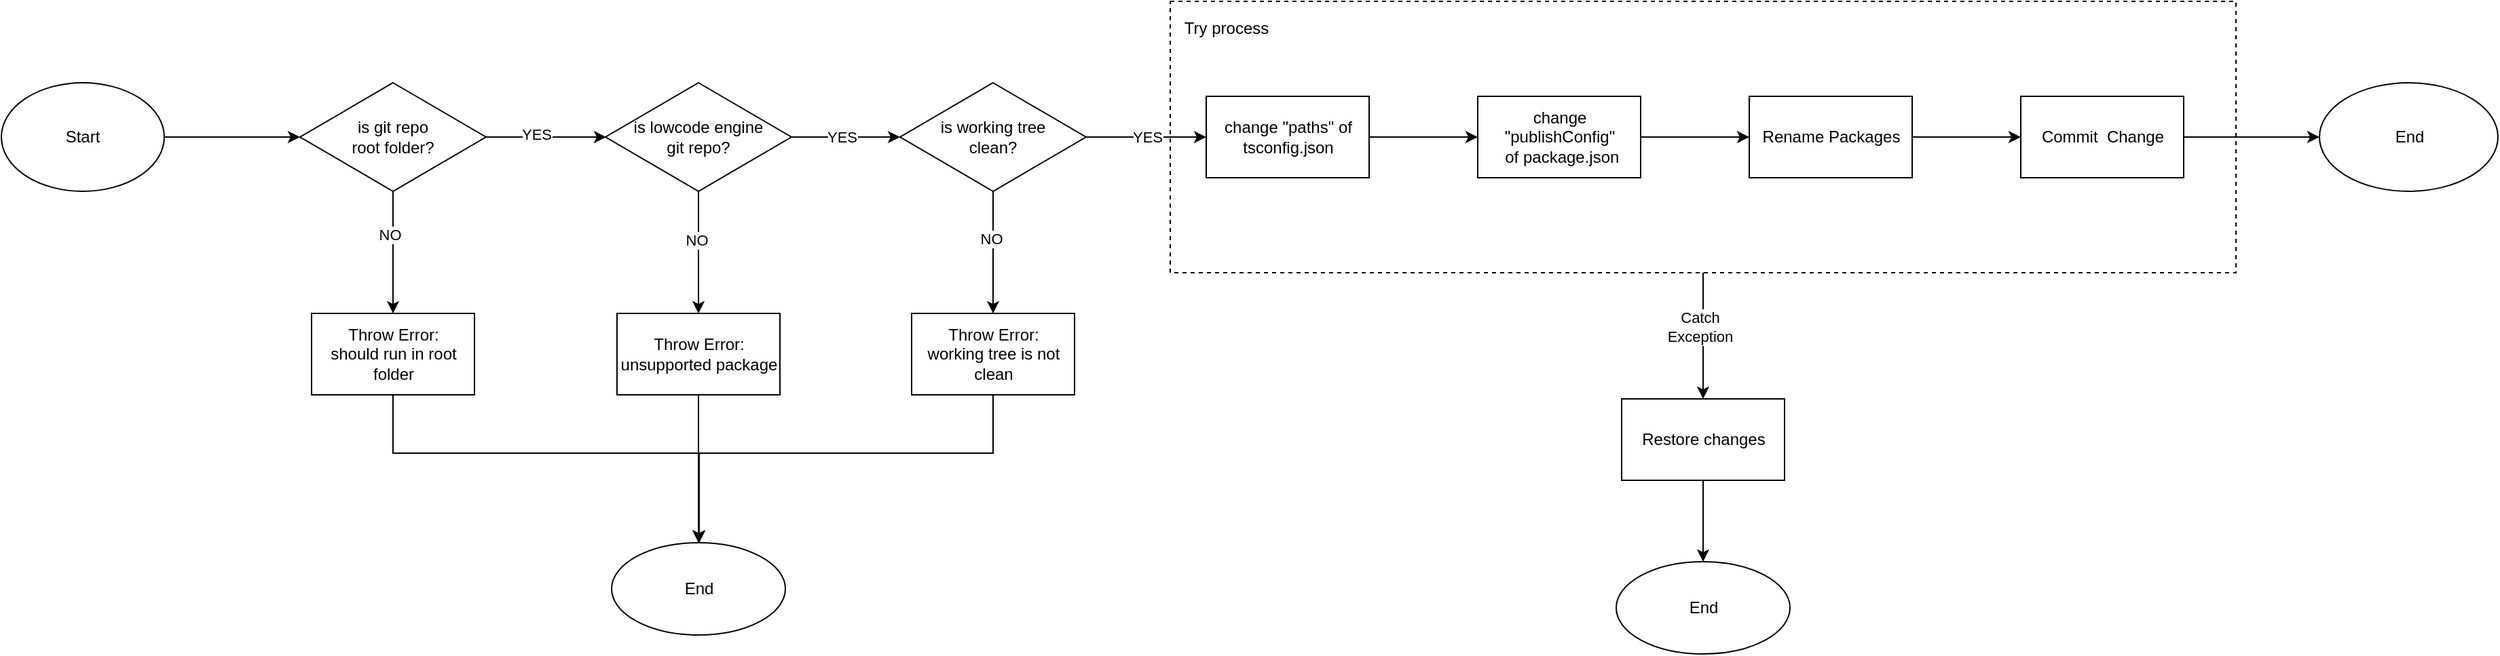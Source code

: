 <mxfile version="22.1.0" type="github">
  <diagram id="C5RBs43oDa-KdzZeNtuy" name="Page-1">
    <mxGraphModel dx="2460" dy="1142" grid="0" gridSize="10" guides="1" tooltips="1" connect="1" arrows="1" fold="1" page="0" pageScale="1" pageWidth="827" pageHeight="1169" math="0" shadow="0">
      <root>
        <mxCell id="WIyWlLk6GJQsqaUBKTNV-0" />
        <mxCell id="WIyWlLk6GJQsqaUBKTNV-1" parent="WIyWlLk6GJQsqaUBKTNV-0" />
        <mxCell id="woDvHZoypQkjEkuBzT4G-44" value="" style="edgeStyle=orthogonalEdgeStyle;rounded=0;orthogonalLoop=1;jettySize=auto;html=1;" edge="1" parent="WIyWlLk6GJQsqaUBKTNV-1" source="woDvHZoypQkjEkuBzT4G-41" target="woDvHZoypQkjEkuBzT4G-43">
          <mxGeometry relative="1" as="geometry" />
        </mxCell>
        <mxCell id="woDvHZoypQkjEkuBzT4G-45" value="Catch&lt;br&gt;Exception" style="edgeLabel;html=1;align=center;verticalAlign=middle;resizable=0;points=[];" vertex="1" connectable="0" parent="woDvHZoypQkjEkuBzT4G-44">
          <mxGeometry x="-0.14" y="-3" relative="1" as="geometry">
            <mxPoint as="offset" />
          </mxGeometry>
        </mxCell>
        <mxCell id="woDvHZoypQkjEkuBzT4G-41" value="" style="rounded=0;whiteSpace=wrap;html=1;dashed=1;" vertex="1" parent="WIyWlLk6GJQsqaUBKTNV-1">
          <mxGeometry x="712" y="195" width="785" height="200" as="geometry" />
        </mxCell>
        <mxCell id="woDvHZoypQkjEkuBzT4G-4" value="" style="edgeStyle=orthogonalEdgeStyle;rounded=0;orthogonalLoop=1;jettySize=auto;html=1;" edge="1" parent="WIyWlLk6GJQsqaUBKTNV-1" source="woDvHZoypQkjEkuBzT4G-0" target="woDvHZoypQkjEkuBzT4G-3">
          <mxGeometry relative="1" as="geometry" />
        </mxCell>
        <mxCell id="woDvHZoypQkjEkuBzT4G-0" value="Start" style="ellipse;whiteSpace=wrap;html=1;" vertex="1" parent="WIyWlLk6GJQsqaUBKTNV-1">
          <mxGeometry x="-149" y="255" width="120" height="80" as="geometry" />
        </mxCell>
        <mxCell id="woDvHZoypQkjEkuBzT4G-6" value="" style="edgeStyle=orthogonalEdgeStyle;rounded=0;orthogonalLoop=1;jettySize=auto;html=1;" edge="1" parent="WIyWlLk6GJQsqaUBKTNV-1" source="woDvHZoypQkjEkuBzT4G-3" target="woDvHZoypQkjEkuBzT4G-5">
          <mxGeometry relative="1" as="geometry" />
        </mxCell>
        <mxCell id="woDvHZoypQkjEkuBzT4G-8" value="NO" style="edgeLabel;html=1;align=center;verticalAlign=middle;resizable=0;points=[];" vertex="1" connectable="0" parent="woDvHZoypQkjEkuBzT4G-6">
          <mxGeometry x="-0.289" y="-3" relative="1" as="geometry">
            <mxPoint as="offset" />
          </mxGeometry>
        </mxCell>
        <mxCell id="woDvHZoypQkjEkuBzT4G-10" value="" style="edgeStyle=orthogonalEdgeStyle;rounded=0;orthogonalLoop=1;jettySize=auto;html=1;" edge="1" parent="WIyWlLk6GJQsqaUBKTNV-1" source="woDvHZoypQkjEkuBzT4G-3">
          <mxGeometry relative="1" as="geometry">
            <mxPoint x="296.5" y="295" as="targetPoint" />
          </mxGeometry>
        </mxCell>
        <mxCell id="woDvHZoypQkjEkuBzT4G-11" value="YES" style="edgeLabel;html=1;align=center;verticalAlign=middle;resizable=0;points=[];" vertex="1" connectable="0" parent="woDvHZoypQkjEkuBzT4G-10">
          <mxGeometry x="-0.254" y="-3" relative="1" as="geometry">
            <mxPoint x="4" y="-5" as="offset" />
          </mxGeometry>
        </mxCell>
        <mxCell id="woDvHZoypQkjEkuBzT4G-3" value="is git repo&lt;br&gt;root folder?" style="rhombus;whiteSpace=wrap;html=1;" vertex="1" parent="WIyWlLk6GJQsqaUBKTNV-1">
          <mxGeometry x="71" y="255" width="137" height="80" as="geometry" />
        </mxCell>
        <mxCell id="woDvHZoypQkjEkuBzT4G-30" style="edgeStyle=orthogonalEdgeStyle;rounded=0;orthogonalLoop=1;jettySize=auto;html=1;" edge="1" parent="WIyWlLk6GJQsqaUBKTNV-1" source="woDvHZoypQkjEkuBzT4G-5" target="woDvHZoypQkjEkuBzT4G-27">
          <mxGeometry relative="1" as="geometry">
            <Array as="points">
              <mxPoint x="140" y="528" />
              <mxPoint x="365" y="528" />
            </Array>
          </mxGeometry>
        </mxCell>
        <mxCell id="woDvHZoypQkjEkuBzT4G-5" value="Throw Error:&lt;br&gt;should run in root folder" style="whiteSpace=wrap;html=1;" vertex="1" parent="WIyWlLk6GJQsqaUBKTNV-1">
          <mxGeometry x="79.5" y="425" width="120" height="60" as="geometry" />
        </mxCell>
        <mxCell id="woDvHZoypQkjEkuBzT4G-16" value="" style="edgeStyle=orthogonalEdgeStyle;rounded=0;orthogonalLoop=1;jettySize=auto;html=1;" edge="1" parent="WIyWlLk6GJQsqaUBKTNV-1" source="woDvHZoypQkjEkuBzT4G-12" target="woDvHZoypQkjEkuBzT4G-15">
          <mxGeometry relative="1" as="geometry" />
        </mxCell>
        <mxCell id="woDvHZoypQkjEkuBzT4G-18" value="YES" style="edgeLabel;html=1;align=center;verticalAlign=middle;resizable=0;points=[];" vertex="1" connectable="0" parent="woDvHZoypQkjEkuBzT4G-16">
          <mxGeometry x="-0.05" y="-4" relative="1" as="geometry">
            <mxPoint x="-1" y="-4" as="offset" />
          </mxGeometry>
        </mxCell>
        <mxCell id="woDvHZoypQkjEkuBzT4G-22" value="" style="edgeStyle=orthogonalEdgeStyle;rounded=0;orthogonalLoop=1;jettySize=auto;html=1;" edge="1" parent="WIyWlLk6GJQsqaUBKTNV-1" source="woDvHZoypQkjEkuBzT4G-12" target="woDvHZoypQkjEkuBzT4G-21">
          <mxGeometry relative="1" as="geometry" />
        </mxCell>
        <mxCell id="woDvHZoypQkjEkuBzT4G-23" value="NO" style="edgeLabel;html=1;align=center;verticalAlign=middle;resizable=0;points=[];" vertex="1" connectable="0" parent="woDvHZoypQkjEkuBzT4G-22">
          <mxGeometry x="-0.2" y="-2" relative="1" as="geometry">
            <mxPoint as="offset" />
          </mxGeometry>
        </mxCell>
        <mxCell id="woDvHZoypQkjEkuBzT4G-12" value="is lowcode engine&lt;br&gt;git repo?" style="rhombus;whiteSpace=wrap;html=1;" vertex="1" parent="WIyWlLk6GJQsqaUBKTNV-1">
          <mxGeometry x="296" y="255" width="137" height="80" as="geometry" />
        </mxCell>
        <mxCell id="woDvHZoypQkjEkuBzT4G-20" value="YES" style="edgeStyle=orthogonalEdgeStyle;rounded=0;orthogonalLoop=1;jettySize=auto;html=1;" edge="1" parent="WIyWlLk6GJQsqaUBKTNV-1" source="woDvHZoypQkjEkuBzT4G-15" target="woDvHZoypQkjEkuBzT4G-19">
          <mxGeometry relative="1" as="geometry" />
        </mxCell>
        <mxCell id="woDvHZoypQkjEkuBzT4G-25" value="" style="edgeStyle=orthogonalEdgeStyle;rounded=0;orthogonalLoop=1;jettySize=auto;html=1;" edge="1" parent="WIyWlLk6GJQsqaUBKTNV-1" source="woDvHZoypQkjEkuBzT4G-15" target="woDvHZoypQkjEkuBzT4G-24">
          <mxGeometry relative="1" as="geometry" />
        </mxCell>
        <mxCell id="woDvHZoypQkjEkuBzT4G-26" value="NO" style="edgeLabel;html=1;align=center;verticalAlign=middle;resizable=0;points=[];" vertex="1" connectable="0" parent="woDvHZoypQkjEkuBzT4G-25">
          <mxGeometry x="-0.222" y="-2" relative="1" as="geometry">
            <mxPoint as="offset" />
          </mxGeometry>
        </mxCell>
        <mxCell id="woDvHZoypQkjEkuBzT4G-15" value="is working tree &lt;br&gt;clean?" style="rhombus;whiteSpace=wrap;html=1;" vertex="1" parent="WIyWlLk6GJQsqaUBKTNV-1">
          <mxGeometry x="513" y="255" width="137" height="80" as="geometry" />
        </mxCell>
        <mxCell id="woDvHZoypQkjEkuBzT4G-33" value="" style="edgeStyle=orthogonalEdgeStyle;rounded=0;orthogonalLoop=1;jettySize=auto;html=1;" edge="1" parent="WIyWlLk6GJQsqaUBKTNV-1" source="woDvHZoypQkjEkuBzT4G-19" target="woDvHZoypQkjEkuBzT4G-32">
          <mxGeometry relative="1" as="geometry" />
        </mxCell>
        <mxCell id="woDvHZoypQkjEkuBzT4G-19" value="change &quot;paths&quot; of tsconfig.json" style="whiteSpace=wrap;html=1;" vertex="1" parent="WIyWlLk6GJQsqaUBKTNV-1">
          <mxGeometry x="738.5" y="265" width="120" height="60" as="geometry" />
        </mxCell>
        <mxCell id="woDvHZoypQkjEkuBzT4G-28" value="" style="edgeStyle=orthogonalEdgeStyle;rounded=0;orthogonalLoop=1;jettySize=auto;html=1;" edge="1" parent="WIyWlLk6GJQsqaUBKTNV-1" source="woDvHZoypQkjEkuBzT4G-21" target="woDvHZoypQkjEkuBzT4G-27">
          <mxGeometry relative="1" as="geometry" />
        </mxCell>
        <mxCell id="woDvHZoypQkjEkuBzT4G-21" value="Throw Error:&lt;br&gt;unsupported package" style="whiteSpace=wrap;html=1;" vertex="1" parent="WIyWlLk6GJQsqaUBKTNV-1">
          <mxGeometry x="304.5" y="425" width="120" height="60" as="geometry" />
        </mxCell>
        <mxCell id="woDvHZoypQkjEkuBzT4G-31" style="edgeStyle=orthogonalEdgeStyle;rounded=0;orthogonalLoop=1;jettySize=auto;html=1;" edge="1" parent="WIyWlLk6GJQsqaUBKTNV-1" source="woDvHZoypQkjEkuBzT4G-24" target="woDvHZoypQkjEkuBzT4G-27">
          <mxGeometry relative="1" as="geometry">
            <Array as="points">
              <mxPoint x="582" y="528" />
              <mxPoint x="365" y="528" />
            </Array>
          </mxGeometry>
        </mxCell>
        <mxCell id="woDvHZoypQkjEkuBzT4G-24" value="Throw Error:&lt;br&gt;working tree is not clean" style="whiteSpace=wrap;html=1;" vertex="1" parent="WIyWlLk6GJQsqaUBKTNV-1">
          <mxGeometry x="521.5" y="425" width="120" height="60" as="geometry" />
        </mxCell>
        <mxCell id="woDvHZoypQkjEkuBzT4G-27" value="End" style="ellipse;whiteSpace=wrap;html=1;" vertex="1" parent="WIyWlLk6GJQsqaUBKTNV-1">
          <mxGeometry x="300.5" y="594" width="128" height="68" as="geometry" />
        </mxCell>
        <mxCell id="woDvHZoypQkjEkuBzT4G-35" value="" style="edgeStyle=orthogonalEdgeStyle;rounded=0;orthogonalLoop=1;jettySize=auto;html=1;" edge="1" parent="WIyWlLk6GJQsqaUBKTNV-1" source="woDvHZoypQkjEkuBzT4G-32" target="woDvHZoypQkjEkuBzT4G-34">
          <mxGeometry relative="1" as="geometry" />
        </mxCell>
        <mxCell id="woDvHZoypQkjEkuBzT4G-32" value="change &quot;publishConfig&quot;&lt;br&gt;&amp;nbsp;of package.json" style="whiteSpace=wrap;html=1;" vertex="1" parent="WIyWlLk6GJQsqaUBKTNV-1">
          <mxGeometry x="938.5" y="265" width="120" height="60" as="geometry" />
        </mxCell>
        <mxCell id="woDvHZoypQkjEkuBzT4G-38" value="" style="edgeStyle=orthogonalEdgeStyle;rounded=0;orthogonalLoop=1;jettySize=auto;html=1;" edge="1" parent="WIyWlLk6GJQsqaUBKTNV-1" source="woDvHZoypQkjEkuBzT4G-34" target="woDvHZoypQkjEkuBzT4G-37">
          <mxGeometry relative="1" as="geometry" />
        </mxCell>
        <mxCell id="woDvHZoypQkjEkuBzT4G-34" value="Rename Packages" style="whiteSpace=wrap;html=1;" vertex="1" parent="WIyWlLk6GJQsqaUBKTNV-1">
          <mxGeometry x="1138.5" y="265" width="120" height="60" as="geometry" />
        </mxCell>
        <mxCell id="woDvHZoypQkjEkuBzT4G-40" value="" style="edgeStyle=orthogonalEdgeStyle;rounded=0;orthogonalLoop=1;jettySize=auto;html=1;" edge="1" parent="WIyWlLk6GJQsqaUBKTNV-1" source="woDvHZoypQkjEkuBzT4G-37" target="woDvHZoypQkjEkuBzT4G-39">
          <mxGeometry relative="1" as="geometry" />
        </mxCell>
        <mxCell id="woDvHZoypQkjEkuBzT4G-37" value="Commit&amp;nbsp; Change" style="whiteSpace=wrap;html=1;" vertex="1" parent="WIyWlLk6GJQsqaUBKTNV-1">
          <mxGeometry x="1338.5" y="265" width="120" height="60" as="geometry" />
        </mxCell>
        <mxCell id="woDvHZoypQkjEkuBzT4G-39" value="End" style="ellipse;whiteSpace=wrap;html=1;" vertex="1" parent="WIyWlLk6GJQsqaUBKTNV-1">
          <mxGeometry x="1558.5" y="255" width="131.5" height="80" as="geometry" />
        </mxCell>
        <mxCell id="woDvHZoypQkjEkuBzT4G-42" value="Try process" style="text;html=1;align=center;verticalAlign=middle;resizable=0;points=[];autosize=1;strokeColor=none;fillColor=none;" vertex="1" parent="WIyWlLk6GJQsqaUBKTNV-1">
          <mxGeometry x="713" y="202" width="80" height="26" as="geometry" />
        </mxCell>
        <mxCell id="woDvHZoypQkjEkuBzT4G-47" style="edgeStyle=orthogonalEdgeStyle;rounded=0;orthogonalLoop=1;jettySize=auto;html=1;entryX=0.5;entryY=0;entryDx=0;entryDy=0;" edge="1" parent="WIyWlLk6GJQsqaUBKTNV-1" source="woDvHZoypQkjEkuBzT4G-43" target="woDvHZoypQkjEkuBzT4G-46">
          <mxGeometry relative="1" as="geometry" />
        </mxCell>
        <mxCell id="woDvHZoypQkjEkuBzT4G-43" value="Restore changes" style="whiteSpace=wrap;html=1;rounded=0;" vertex="1" parent="WIyWlLk6GJQsqaUBKTNV-1">
          <mxGeometry x="1044.5" y="488" width="120" height="60" as="geometry" />
        </mxCell>
        <mxCell id="woDvHZoypQkjEkuBzT4G-46" value="End" style="ellipse;whiteSpace=wrap;html=1;" vertex="1" parent="WIyWlLk6GJQsqaUBKTNV-1">
          <mxGeometry x="1040.5" y="608" width="128" height="68" as="geometry" />
        </mxCell>
      </root>
    </mxGraphModel>
  </diagram>
</mxfile>
